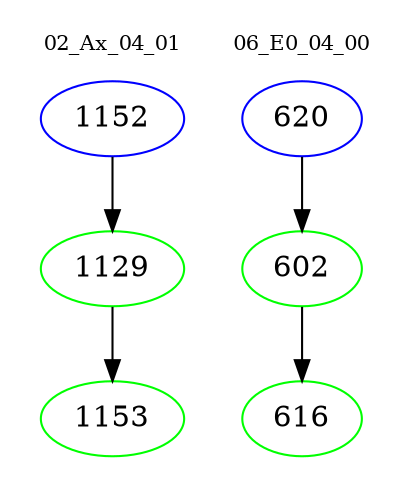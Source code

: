 digraph{
subgraph cluster_0 {
color = white
label = "02_Ax_04_01";
fontsize=10;
T0_1152 [label="1152", color="blue"]
T0_1152 -> T0_1129 [color="black"]
T0_1129 [label="1129", color="green"]
T0_1129 -> T0_1153 [color="black"]
T0_1153 [label="1153", color="green"]
}
subgraph cluster_1 {
color = white
label = "06_E0_04_00";
fontsize=10;
T1_620 [label="620", color="blue"]
T1_620 -> T1_602 [color="black"]
T1_602 [label="602", color="green"]
T1_602 -> T1_616 [color="black"]
T1_616 [label="616", color="green"]
}
}

